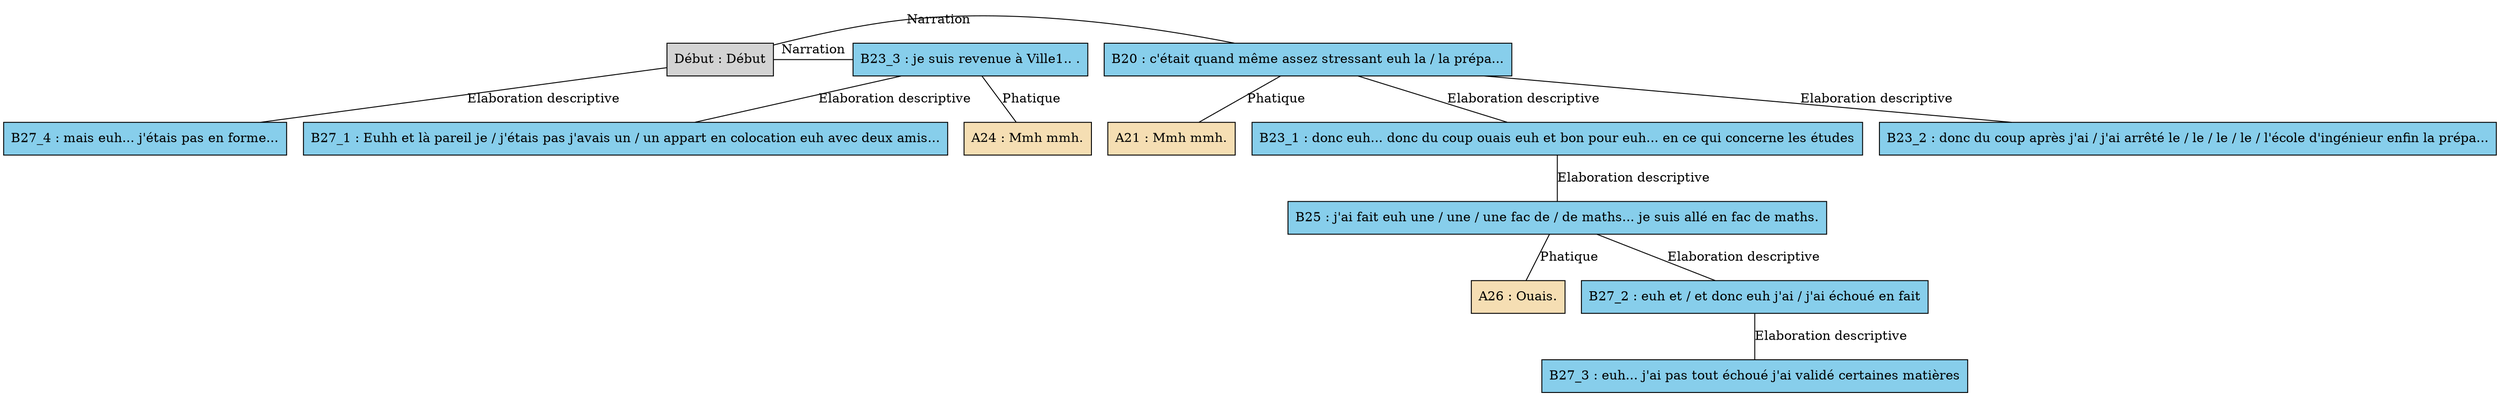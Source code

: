digraph A08 {
	node [shape=box style=filled]
	"Début" [label="Début : Début"]
	B20 [label="B20 : c'était quand même assez stressant euh la / la prépa..." fillcolor=skyblue]
	A21 [label="A21 : Mmh mmh." fillcolor=wheat]
	B23_1 [label="B23_1 : donc euh... donc du coup ouais euh et bon pour euh... en ce qui concerne les études" fillcolor=skyblue]
	B23_2 [label="B23_2 : donc du coup après j'ai / j'ai arrêté le / le / le / le / l'école d'ingénieur enfin la prépa..." fillcolor=skyblue]
	B23_3 [label="B23_3 : je suis revenue à Ville1.. ." fillcolor=skyblue]
	A24 [label="A24 : Mmh mmh." fillcolor=wheat]
	B25 [label="B25 : j'ai fait euh une / une / une fac de / de maths... je suis allé en fac de maths." fillcolor=skyblue]
	A26 [label="A26 : Ouais." fillcolor=wheat]
	B27_1 [label="B27_1 : Euhh et là pareil je / j'étais pas j'avais un / un appart en colocation euh avec deux amis..." fillcolor=skyblue]
	B27_2 [label="B27_2 : euh et / et donc euh j'ai / j'ai échoué en fait" fillcolor=skyblue]
	B27_3 [label="B27_3 : euh... j'ai pas tout échoué j'ai validé certaines matières" fillcolor=skyblue]
	B27_4 [label="B27_4 : mais euh... j'étais pas en forme..." fillcolor=skyblue]
	{
		rank=same
		"Début"
		B20
		"Début" -> B20 [label=Narration dir=none]
	}
	B20 -> A21 [label=Phatique dir=none]
	B23_3 -> A24 [label=Phatique dir=none]
	B23_1 -> B25 [label="Elaboration descriptive" dir=none]
	B20 -> B23_2 [label="Elaboration descriptive" dir=none]
	{
		rank=same
		"Début"
		B23_3
		"Début" -> B23_3 [label=Narration dir=none]
	}
	B25 -> A26 [label=Phatique dir=none]
	B23_3 -> B27_1 [label="Elaboration descriptive" dir=none]
	B25 -> B27_2 [label="Elaboration descriptive" dir=none]
	B27_2 -> B27_3 [label="Elaboration descriptive" dir=none]
	"Début" -> B27_4 [label="Elaboration descriptive" dir=none]
	B20 -> B23_1 [label="Elaboration descriptive" dir=none]
}
